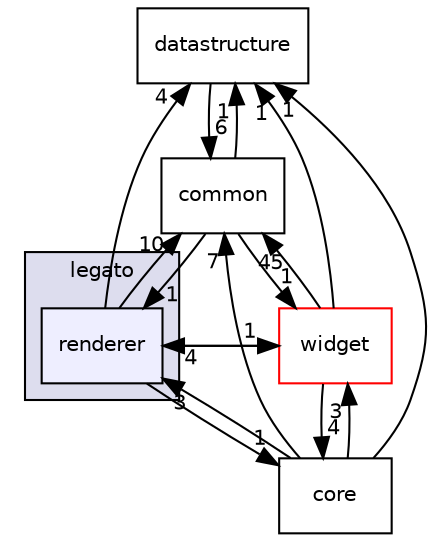 digraph "C:/harmony3_dev/gfx/middleware/legato/library/src/gfx/legato/renderer" {
  compound=true
  node [ fontsize="10", fontname="Helvetica"];
  edge [ labelfontsize="10", labelfontname="Helvetica"];
  subgraph clusterdir_940c51c258b7865068e2af5587097533 {
    graph [ bgcolor="#ddddee", pencolor="black", label="legato" fontname="Helvetica", fontsize="10", URL="dir_940c51c258b7865068e2af5587097533.html"]
  dir_38e1327d2fe756fc5d23b71ab85ebc83 [shape=box, label="renderer", style="filled", fillcolor="#eeeeff", pencolor="black", URL="dir_38e1327d2fe756fc5d23b71ab85ebc83.html"];
  }
  dir_b64752b4b0e64ac037ae415bf62ea1c1 [shape=box label="datastructure" URL="dir_b64752b4b0e64ac037ae415bf62ea1c1.html"];
  dir_58477ab3fab51fda1597c56f05aa9b0b [shape=box label="core" URL="dir_58477ab3fab51fda1597c56f05aa9b0b.html"];
  dir_72a68f568b475d355763ee2302e89937 [shape=box label="common" URL="dir_72a68f568b475d355763ee2302e89937.html"];
  dir_7f93f7c135b4a713e0b5fdaee2f8afbd [shape=box label="widget" fillcolor="white" style="filled" color="red" URL="dir_7f93f7c135b4a713e0b5fdaee2f8afbd.html"];
  dir_b64752b4b0e64ac037ae415bf62ea1c1->dir_72a68f568b475d355763ee2302e89937 [headlabel="6", labeldistance=1.5 headhref="dir_000055_000053.html"];
  dir_58477ab3fab51fda1597c56f05aa9b0b->dir_b64752b4b0e64ac037ae415bf62ea1c1 [headlabel="1", labeldistance=1.5 headhref="dir_000054_000055.html"];
  dir_58477ab3fab51fda1597c56f05aa9b0b->dir_72a68f568b475d355763ee2302e89937 [headlabel="7", labeldistance=1.5 headhref="dir_000054_000053.html"];
  dir_58477ab3fab51fda1597c56f05aa9b0b->dir_7f93f7c135b4a713e0b5fdaee2f8afbd [headlabel="3", labeldistance=1.5 headhref="dir_000054_000064.html"];
  dir_58477ab3fab51fda1597c56f05aa9b0b->dir_38e1327d2fe756fc5d23b71ab85ebc83 [headlabel="3", labeldistance=1.5 headhref="dir_000054_000062.html"];
  dir_72a68f568b475d355763ee2302e89937->dir_b64752b4b0e64ac037ae415bf62ea1c1 [headlabel="1", labeldistance=1.5 headhref="dir_000053_000055.html"];
  dir_72a68f568b475d355763ee2302e89937->dir_7f93f7c135b4a713e0b5fdaee2f8afbd [headlabel="1", labeldistance=1.5 headhref="dir_000053_000064.html"];
  dir_72a68f568b475d355763ee2302e89937->dir_38e1327d2fe756fc5d23b71ab85ebc83 [headlabel="1", labeldistance=1.5 headhref="dir_000053_000062.html"];
  dir_7f93f7c135b4a713e0b5fdaee2f8afbd->dir_b64752b4b0e64ac037ae415bf62ea1c1 [headlabel="1", labeldistance=1.5 headhref="dir_000064_000055.html"];
  dir_7f93f7c135b4a713e0b5fdaee2f8afbd->dir_58477ab3fab51fda1597c56f05aa9b0b [headlabel="4", labeldistance=1.5 headhref="dir_000064_000054.html"];
  dir_7f93f7c135b4a713e0b5fdaee2f8afbd->dir_72a68f568b475d355763ee2302e89937 [headlabel="45", labeldistance=1.5 headhref="dir_000064_000053.html"];
  dir_7f93f7c135b4a713e0b5fdaee2f8afbd->dir_38e1327d2fe756fc5d23b71ab85ebc83 [headlabel="4", labeldistance=1.5 headhref="dir_000064_000062.html"];
  dir_38e1327d2fe756fc5d23b71ab85ebc83->dir_b64752b4b0e64ac037ae415bf62ea1c1 [headlabel="4", labeldistance=1.5 headhref="dir_000062_000055.html"];
  dir_38e1327d2fe756fc5d23b71ab85ebc83->dir_58477ab3fab51fda1597c56f05aa9b0b [headlabel="1", labeldistance=1.5 headhref="dir_000062_000054.html"];
  dir_38e1327d2fe756fc5d23b71ab85ebc83->dir_72a68f568b475d355763ee2302e89937 [headlabel="10", labeldistance=1.5 headhref="dir_000062_000053.html"];
  dir_38e1327d2fe756fc5d23b71ab85ebc83->dir_7f93f7c135b4a713e0b5fdaee2f8afbd [headlabel="1", labeldistance=1.5 headhref="dir_000062_000064.html"];
}
